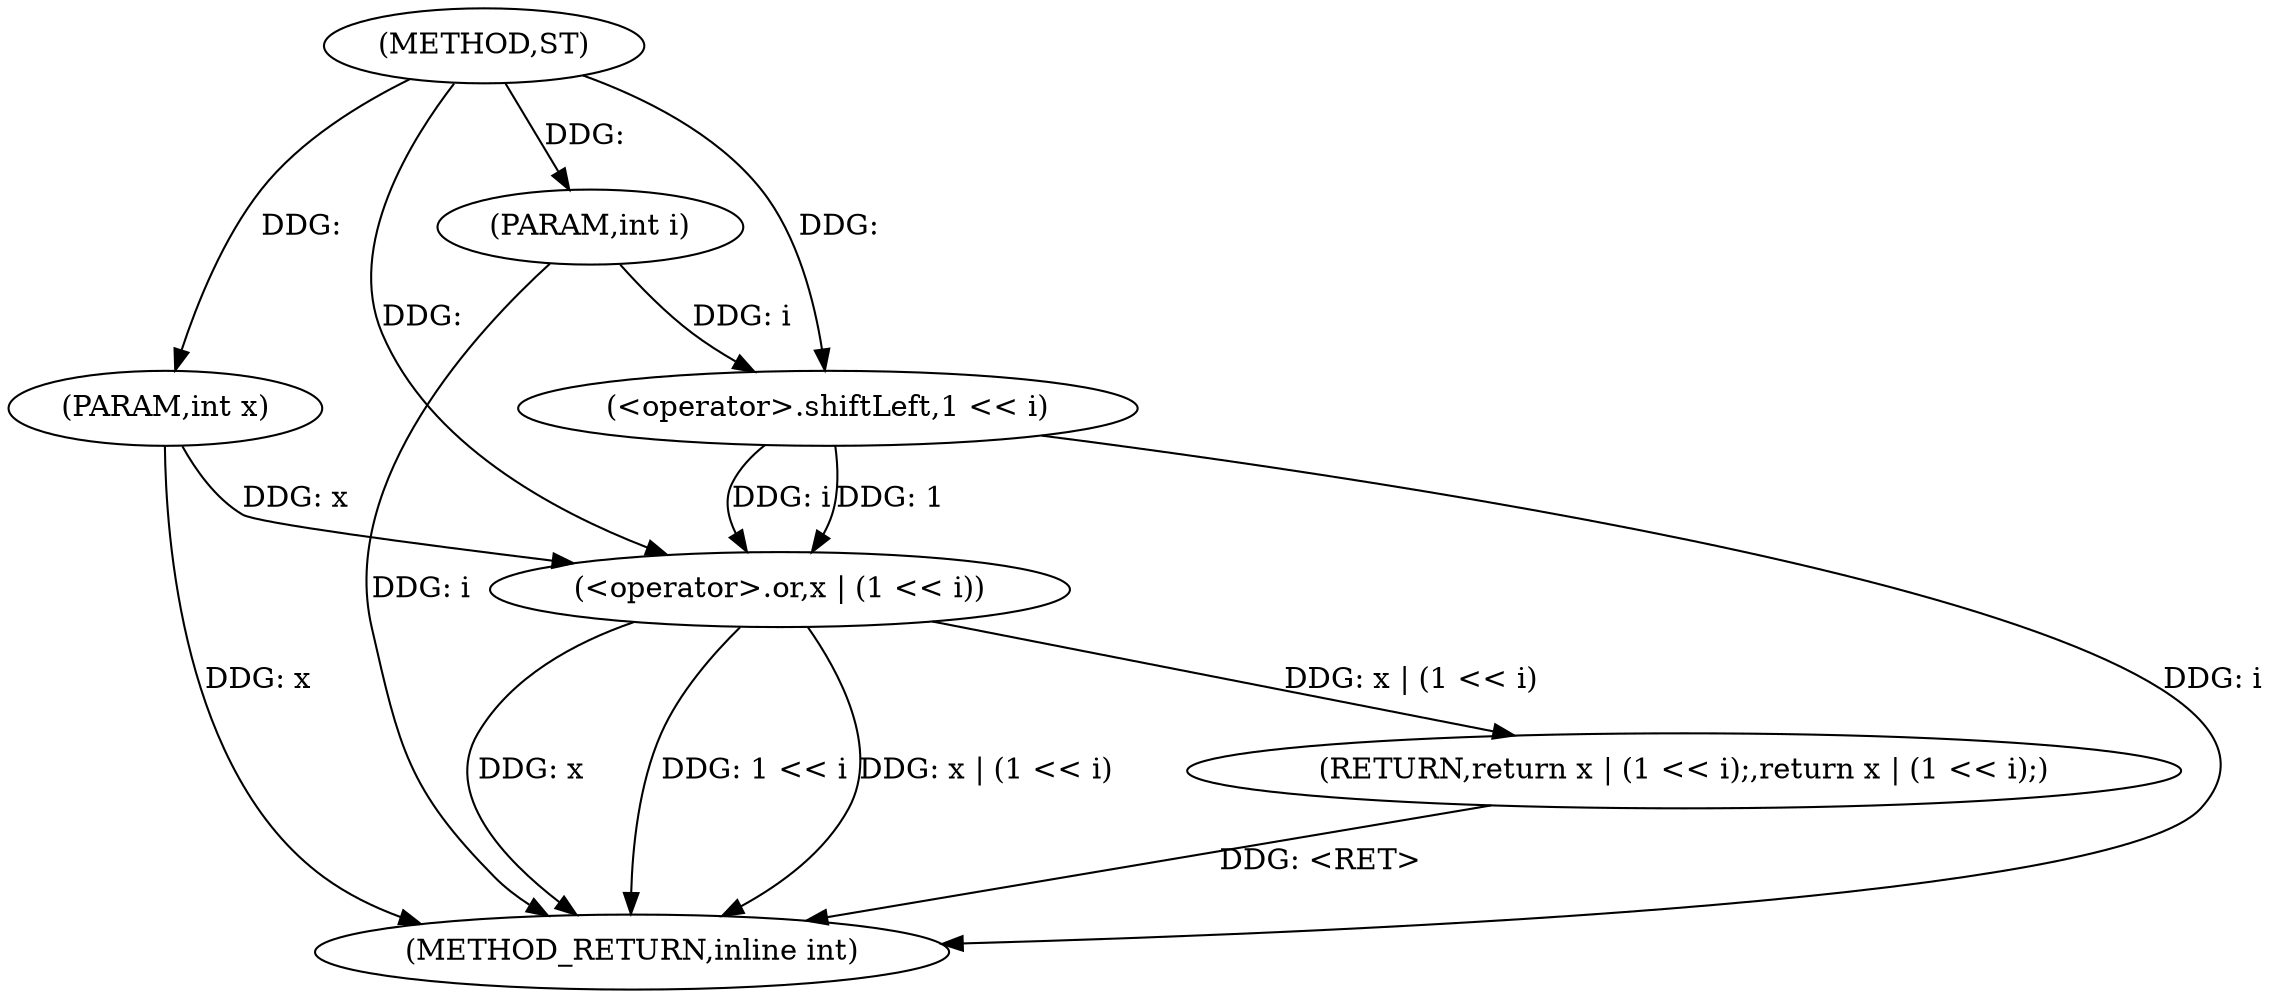 digraph "ST" {  
"1000191" [label = "(METHOD,ST)" ]
"1000201" [label = "(METHOD_RETURN,inline int)" ]
"1000192" [label = "(PARAM,int x)" ]
"1000193" [label = "(PARAM,int i)" ]
"1000195" [label = "(RETURN,return x | (1 << i);,return x | (1 << i);)" ]
"1000196" [label = "(<operator>.or,x | (1 << i))" ]
"1000198" [label = "(<operator>.shiftLeft,1 << i)" ]
  "1000192" -> "1000201"  [ label = "DDG: x"] 
  "1000193" -> "1000201"  [ label = "DDG: i"] 
  "1000196" -> "1000201"  [ label = "DDG: x"] 
  "1000198" -> "1000201"  [ label = "DDG: i"] 
  "1000196" -> "1000201"  [ label = "DDG: 1 << i"] 
  "1000196" -> "1000201"  [ label = "DDG: x | (1 << i)"] 
  "1000195" -> "1000201"  [ label = "DDG: <RET>"] 
  "1000191" -> "1000192"  [ label = "DDG: "] 
  "1000191" -> "1000193"  [ label = "DDG: "] 
  "1000196" -> "1000195"  [ label = "DDG: x | (1 << i)"] 
  "1000192" -> "1000196"  [ label = "DDG: x"] 
  "1000191" -> "1000196"  [ label = "DDG: "] 
  "1000198" -> "1000196"  [ label = "DDG: i"] 
  "1000198" -> "1000196"  [ label = "DDG: 1"] 
  "1000191" -> "1000198"  [ label = "DDG: "] 
  "1000193" -> "1000198"  [ label = "DDG: i"] 
}
